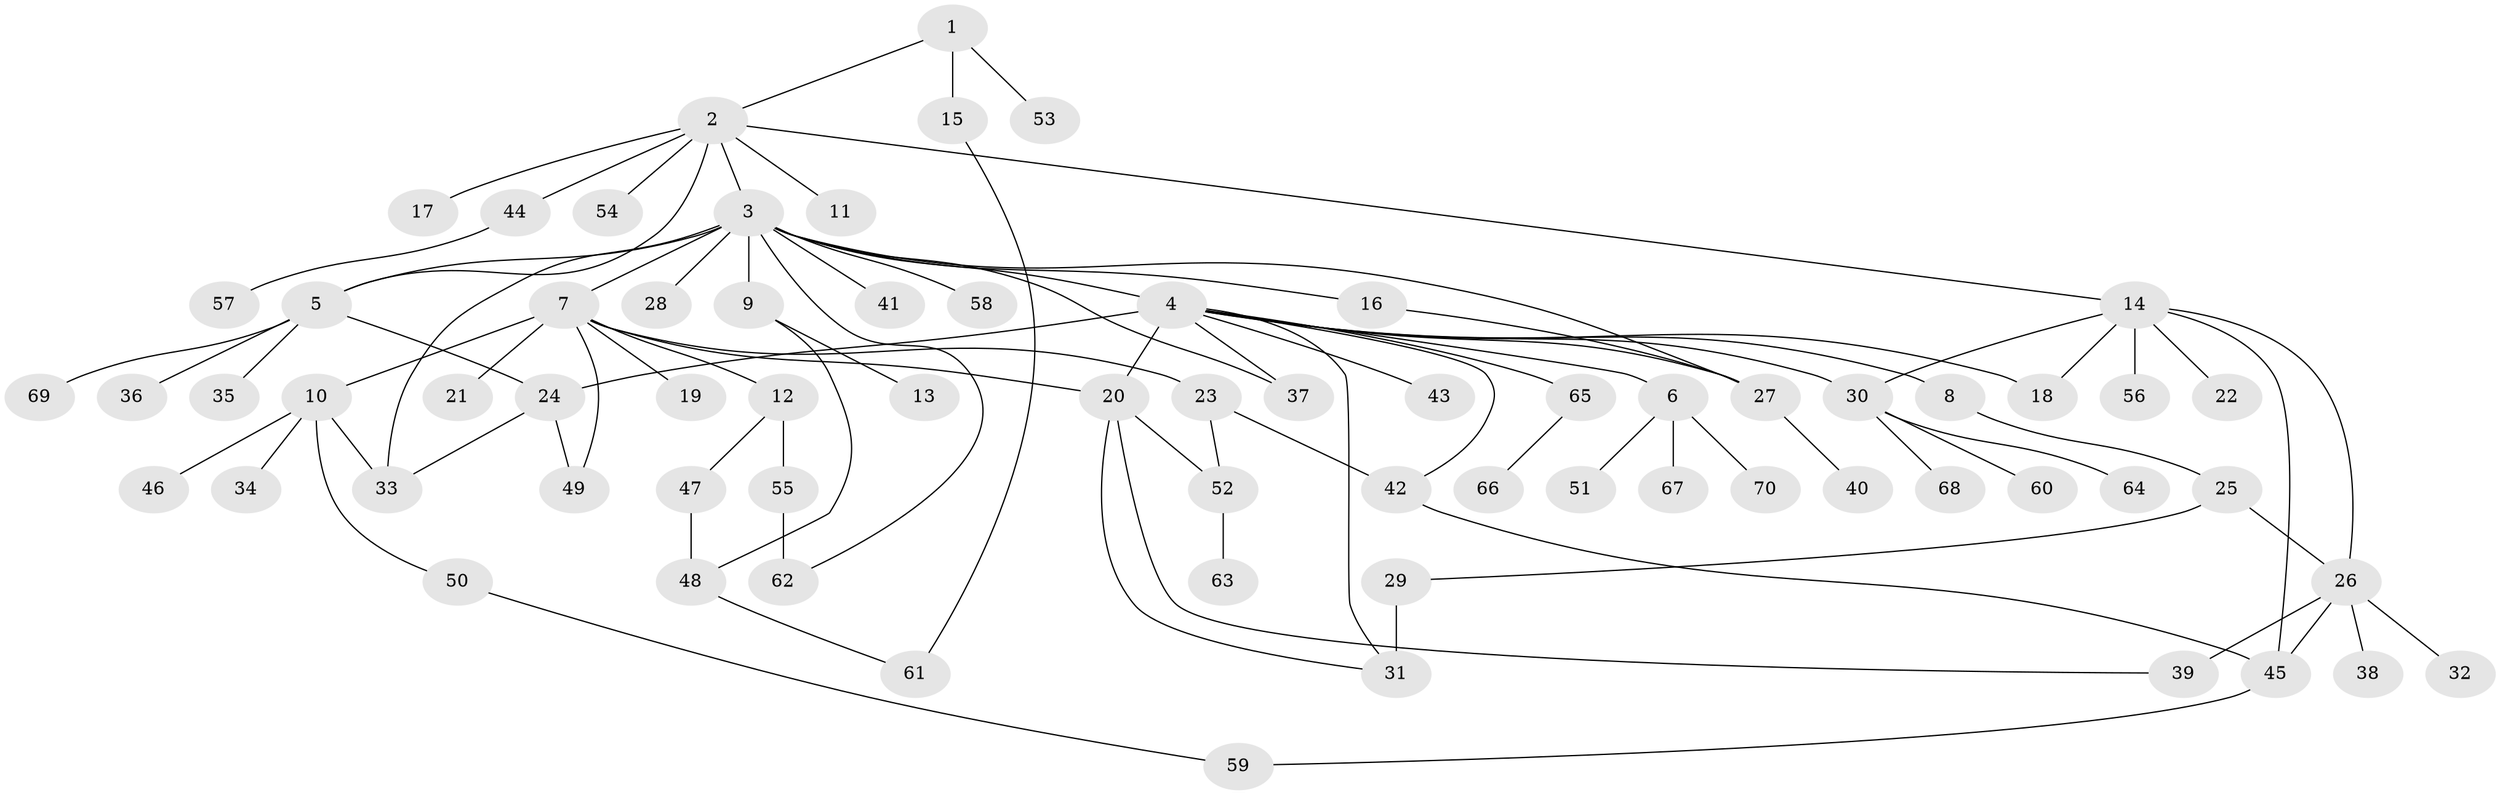// original degree distribution, {4: 0.04285714285714286, 9: 0.014285714285714285, 18: 0.007142857142857143, 24: 0.007142857142857143, 7: 0.014285714285714285, 5: 0.02142857142857143, 3: 0.10714285714285714, 6: 0.02142857142857143, 1: 0.5428571428571428, 8: 0.007142857142857143, 2: 0.20714285714285716, 10: 0.007142857142857143}
// Generated by graph-tools (version 1.1) at 2025/35/03/09/25 02:35:31]
// undirected, 70 vertices, 92 edges
graph export_dot {
graph [start="1"]
  node [color=gray90,style=filled];
  1;
  2;
  3;
  4;
  5;
  6;
  7;
  8;
  9;
  10;
  11;
  12;
  13;
  14;
  15;
  16;
  17;
  18;
  19;
  20;
  21;
  22;
  23;
  24;
  25;
  26;
  27;
  28;
  29;
  30;
  31;
  32;
  33;
  34;
  35;
  36;
  37;
  38;
  39;
  40;
  41;
  42;
  43;
  44;
  45;
  46;
  47;
  48;
  49;
  50;
  51;
  52;
  53;
  54;
  55;
  56;
  57;
  58;
  59;
  60;
  61;
  62;
  63;
  64;
  65;
  66;
  67;
  68;
  69;
  70;
  1 -- 2 [weight=1.0];
  1 -- 15 [weight=1.0];
  1 -- 53 [weight=1.0];
  2 -- 3 [weight=1.0];
  2 -- 5 [weight=1.0];
  2 -- 11 [weight=1.0];
  2 -- 14 [weight=1.0];
  2 -- 17 [weight=1.0];
  2 -- 44 [weight=1.0];
  2 -- 54 [weight=1.0];
  3 -- 4 [weight=1.0];
  3 -- 5 [weight=1.0];
  3 -- 7 [weight=1.0];
  3 -- 9 [weight=1.0];
  3 -- 16 [weight=1.0];
  3 -- 27 [weight=1.0];
  3 -- 28 [weight=1.0];
  3 -- 33 [weight=4.0];
  3 -- 37 [weight=1.0];
  3 -- 41 [weight=1.0];
  3 -- 58 [weight=1.0];
  3 -- 62 [weight=1.0];
  4 -- 6 [weight=1.0];
  4 -- 8 [weight=1.0];
  4 -- 18 [weight=1.0];
  4 -- 20 [weight=11.0];
  4 -- 24 [weight=1.0];
  4 -- 27 [weight=1.0];
  4 -- 30 [weight=1.0];
  4 -- 31 [weight=1.0];
  4 -- 37 [weight=1.0];
  4 -- 42 [weight=1.0];
  4 -- 43 [weight=1.0];
  4 -- 65 [weight=1.0];
  5 -- 24 [weight=1.0];
  5 -- 35 [weight=1.0];
  5 -- 36 [weight=1.0];
  5 -- 69 [weight=1.0];
  6 -- 51 [weight=1.0];
  6 -- 67 [weight=1.0];
  6 -- 70 [weight=1.0];
  7 -- 10 [weight=1.0];
  7 -- 12 [weight=1.0];
  7 -- 19 [weight=1.0];
  7 -- 20 [weight=1.0];
  7 -- 21 [weight=1.0];
  7 -- 23 [weight=1.0];
  7 -- 49 [weight=1.0];
  8 -- 25 [weight=1.0];
  9 -- 13 [weight=1.0];
  9 -- 48 [weight=1.0];
  10 -- 33 [weight=1.0];
  10 -- 34 [weight=1.0];
  10 -- 46 [weight=1.0];
  10 -- 50 [weight=1.0];
  12 -- 47 [weight=1.0];
  12 -- 55 [weight=1.0];
  14 -- 18 [weight=1.0];
  14 -- 22 [weight=1.0];
  14 -- 26 [weight=1.0];
  14 -- 30 [weight=1.0];
  14 -- 45 [weight=1.0];
  14 -- 56 [weight=1.0];
  15 -- 61 [weight=1.0];
  16 -- 27 [weight=1.0];
  20 -- 31 [weight=1.0];
  20 -- 39 [weight=1.0];
  20 -- 52 [weight=1.0];
  23 -- 42 [weight=1.0];
  23 -- 52 [weight=1.0];
  24 -- 33 [weight=1.0];
  24 -- 49 [weight=1.0];
  25 -- 26 [weight=1.0];
  25 -- 29 [weight=1.0];
  26 -- 32 [weight=1.0];
  26 -- 38 [weight=1.0];
  26 -- 39 [weight=4.0];
  26 -- 45 [weight=1.0];
  27 -- 40 [weight=1.0];
  29 -- 31 [weight=4.0];
  30 -- 60 [weight=1.0];
  30 -- 64 [weight=1.0];
  30 -- 68 [weight=1.0];
  42 -- 45 [weight=1.0];
  44 -- 57 [weight=1.0];
  45 -- 59 [weight=1.0];
  47 -- 48 [weight=2.0];
  48 -- 61 [weight=1.0];
  50 -- 59 [weight=1.0];
  52 -- 63 [weight=1.0];
  55 -- 62 [weight=4.0];
  65 -- 66 [weight=1.0];
}
